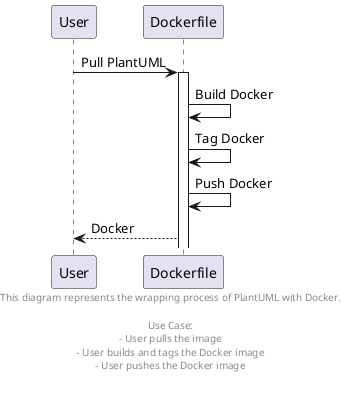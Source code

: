 @startuml wrap

User -> "Dockerfile": Pull PlantUML
activate "Dockerfile"
"Dockerfile" -> "Dockerfile": Build Docker
"Dockerfile" -> "Dockerfile": Tag Docker
"Dockerfile" -> "Dockerfile": Push Docker
User <-- "Dockerfile": Docker

footer
This diagram represents the wrapping process of PlantUML with Docker.

Use Case:
- User pulls the image
- User builds and tags the Docker image
- User pushes the Docker image

end footer

@enduml
